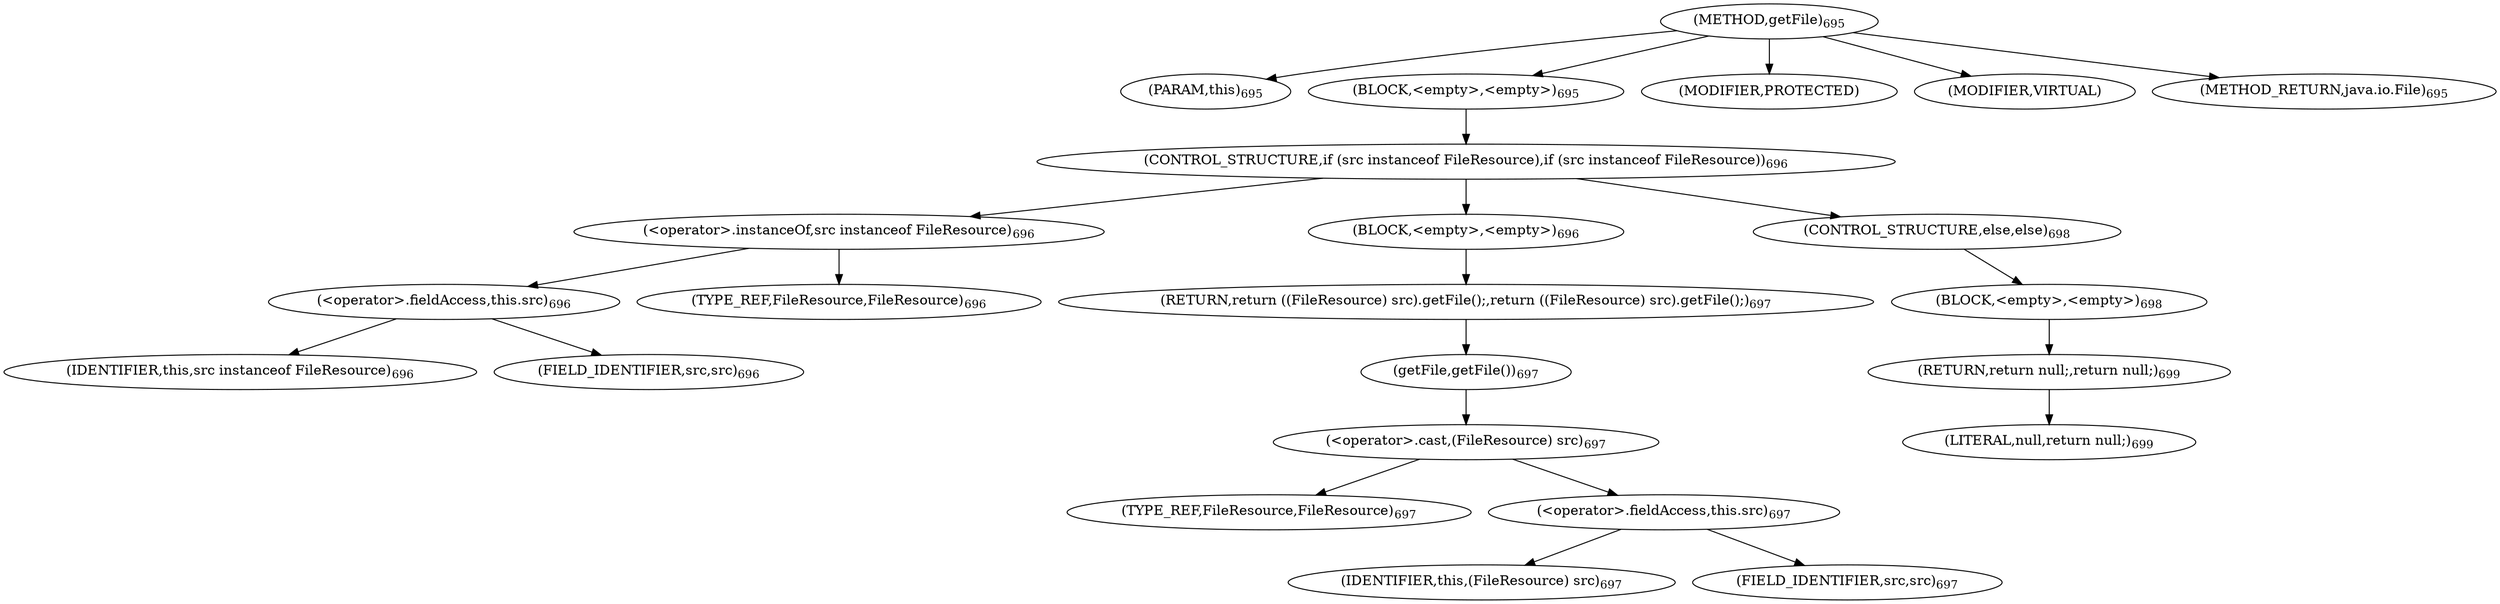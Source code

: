 digraph "getFile" {  
"1414" [label = <(METHOD,getFile)<SUB>695</SUB>> ]
"1415" [label = <(PARAM,this)<SUB>695</SUB>> ]
"1416" [label = <(BLOCK,&lt;empty&gt;,&lt;empty&gt;)<SUB>695</SUB>> ]
"1417" [label = <(CONTROL_STRUCTURE,if (src instanceof FileResource),if (src instanceof FileResource))<SUB>696</SUB>> ]
"1418" [label = <(&lt;operator&gt;.instanceOf,src instanceof FileResource)<SUB>696</SUB>> ]
"1419" [label = <(&lt;operator&gt;.fieldAccess,this.src)<SUB>696</SUB>> ]
"1420" [label = <(IDENTIFIER,this,src instanceof FileResource)<SUB>696</SUB>> ]
"1421" [label = <(FIELD_IDENTIFIER,src,src)<SUB>696</SUB>> ]
"1422" [label = <(TYPE_REF,FileResource,FileResource)<SUB>696</SUB>> ]
"1423" [label = <(BLOCK,&lt;empty&gt;,&lt;empty&gt;)<SUB>696</SUB>> ]
"1424" [label = <(RETURN,return ((FileResource) src).getFile();,return ((FileResource) src).getFile();)<SUB>697</SUB>> ]
"1425" [label = <(getFile,getFile())<SUB>697</SUB>> ]
"1426" [label = <(&lt;operator&gt;.cast,(FileResource) src)<SUB>697</SUB>> ]
"1427" [label = <(TYPE_REF,FileResource,FileResource)<SUB>697</SUB>> ]
"1428" [label = <(&lt;operator&gt;.fieldAccess,this.src)<SUB>697</SUB>> ]
"1429" [label = <(IDENTIFIER,this,(FileResource) src)<SUB>697</SUB>> ]
"1430" [label = <(FIELD_IDENTIFIER,src,src)<SUB>697</SUB>> ]
"1431" [label = <(CONTROL_STRUCTURE,else,else)<SUB>698</SUB>> ]
"1432" [label = <(BLOCK,&lt;empty&gt;,&lt;empty&gt;)<SUB>698</SUB>> ]
"1433" [label = <(RETURN,return null;,return null;)<SUB>699</SUB>> ]
"1434" [label = <(LITERAL,null,return null;)<SUB>699</SUB>> ]
"1435" [label = <(MODIFIER,PROTECTED)> ]
"1436" [label = <(MODIFIER,VIRTUAL)> ]
"1437" [label = <(METHOD_RETURN,java.io.File)<SUB>695</SUB>> ]
  "1414" -> "1415" 
  "1414" -> "1416" 
  "1414" -> "1435" 
  "1414" -> "1436" 
  "1414" -> "1437" 
  "1416" -> "1417" 
  "1417" -> "1418" 
  "1417" -> "1423" 
  "1417" -> "1431" 
  "1418" -> "1419" 
  "1418" -> "1422" 
  "1419" -> "1420" 
  "1419" -> "1421" 
  "1423" -> "1424" 
  "1424" -> "1425" 
  "1425" -> "1426" 
  "1426" -> "1427" 
  "1426" -> "1428" 
  "1428" -> "1429" 
  "1428" -> "1430" 
  "1431" -> "1432" 
  "1432" -> "1433" 
  "1433" -> "1434" 
}

